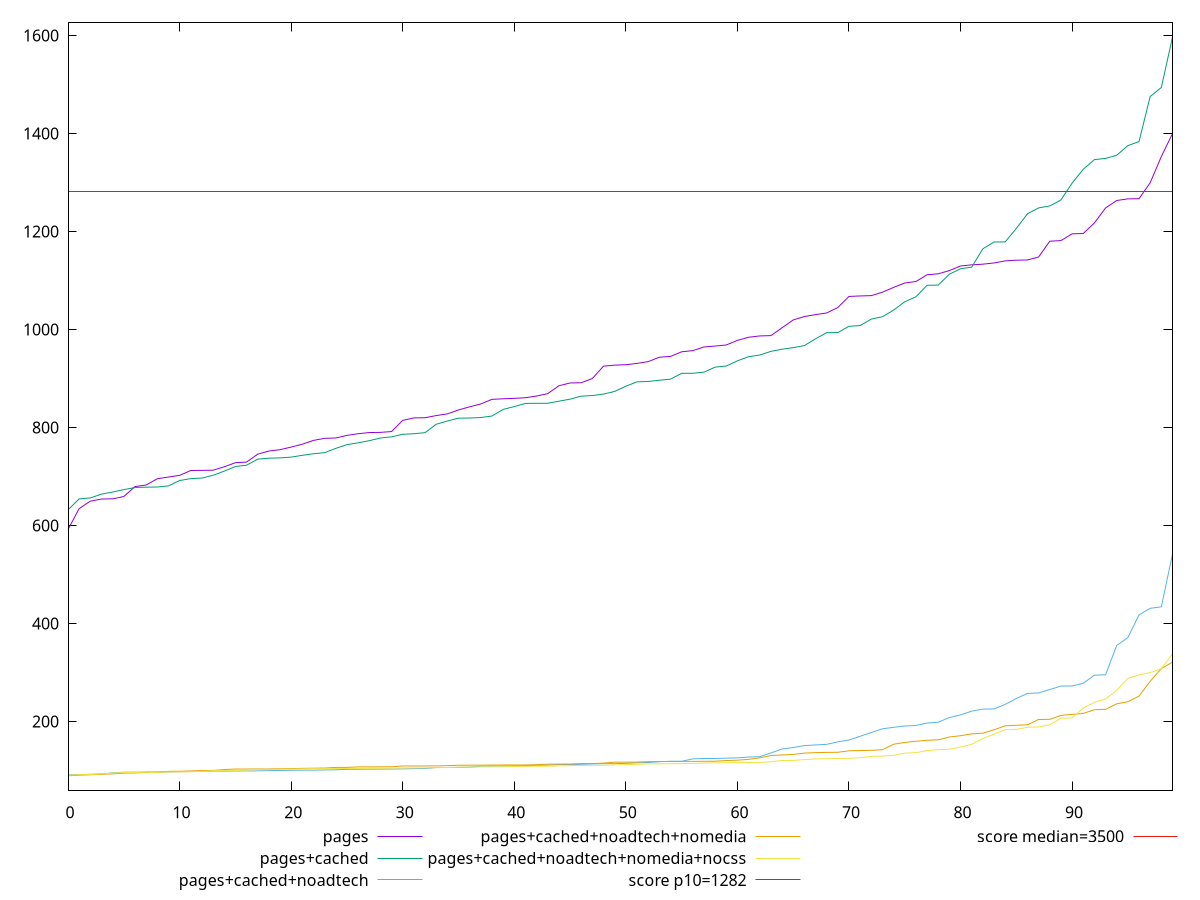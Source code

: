 reset

$pages <<EOF
0 591.6120000000008
1 634.436
2 649.5800000000005
3 654.0040000000004
4 654.336
5 659.1240000000003
6 679.3640000000003
7 682.5800000000002
8 695.296
9 698.8680000000005
10 702.2560000000003
11 712.1720000000001
12 712.4560000000005
13 712.7960000000005
14 719.7360000000001
15 728.0560000000003
16 729.3800000000006
17 745.4600000000003
18 751.8680000000004
19 754.6800000000006
20 759.9760000000005
21 765.8920000000003
22 773.5840000000005
23 777.8200000000004
24 778.5440000000006
25 783.8320000000001
26 787.1960000000004
27 789.5880000000004
28 789.9800000000005
29 791.6200000000005
30 814.4360000000001
31 819.5160000000003
32 819.86
33 824.2480000000004
34 827.7280000000007
35 835.7119999999999
36 842.1640000000003
37 848.0080000000004
38 857.3960000000004
39 858.476
40 859.4120000000001
41 860.6480000000004
42 864.1200000000003
43 869.0480000000002
44 885.0880000000004
45 890.7720000000003
46 891.2759999999993
47 899.9920000000002
48 925.124
49 927.1559999999993
50 928.0599999999991
51 930.6840000000007
52 934.3559999999999
53 943.3040000000001
54 945.024
55 954.3079999999997
56 956.8239999999997
57 964.2240000000003
58 966.0600000000002
59 968.3040000000001
60 977.7319999999993
61 984.0439999999999
62 986.7319999999997
63 987.4159999999996
64 1003.3159999999999
65 1019.3439999999994
66 1026.3079999999984
67 1030.268
68 1033.592
69 1044.6840000000004
70 1067.3279999999986
71 1068.3159999999993
72 1068.9719999999993
73 1076.0439999999987
74 1085.7759999999998
75 1094.7399999999984
76 1097.7879999999998
77 1111.5520000000001
78 1113.4879999999998
79 1120.1719999999993
80 1129.4359999999992
81 1131.799999999999
82 1133.1640000000002
83 1135.6319999999998
84 1139.8679999999993
85 1141.2879999999989
86 1141.7240000000002
87 1147.856
88 1180.0520000000004
89 1181.2640000000001
90 1195.1399999999996
91 1195.6439999999996
92 1217.332
93 1247.8520000000003
94 1263.0919999999994
95 1266.428
96 1266.7599999999993
97 1299.2440000000001
98 1352.8079999999995
99 1399.519999999999
EOF

$pagesCached <<EOF
0 631.8680000000002
1 654.2400000000007
2 656.2440000000004
3 664.0720000000001
4 668.1440000000003
5 673.2280000000005
6 677.4320000000004
7 678.1640000000004
8 678.5320000000002
9 680.8440000000002
10 691.7120000000003
11 695.5920000000003
12 696.7840000000004
13 702.5520000000004
14 710.8280000000003
15 720.3360000000002
16 722.9600000000003
17 735.3200000000002
18 737.3840000000001
19 737.8879999999999
20 739.4440000000002
21 743.1720000000003
22 746.3680000000003
23 748.5520000000001
24 757.3000000000002
25 764.9520000000002
26 768.5880000000002
27 773.004
28 778.5080000000003
29 780.8840000000005
30 786.0000000000002
31 787.2360000000003
32 789.3640000000003
33 806.4760000000006
34 813.16
35 818.9200000000001
36 819.2600000000003
37 820.24
38 823.3520000000005
39 836.8560000000004
40 842.6440000000003
41 849.0480000000002
42 849.3280000000003
43 849.3600000000004
44 853.6000000000001
45 857.7280000000003
46 863.8800000000001
47 865.1120000000002
48 868.1239999999999
49 873.5240000000002
50 884.1200000000005
51 893.104
52 893.8280000000004
53 896.3640000000004
54 898.5840000000003
55 910.4920000000002
56 910.5480000000006
57 912.8560000000004
58 923.0760000000002
59 925.3520000000004
60 936.0039999999989
61 944.2959999999999
62 947.7640000000006
63 955.2840000000003
64 959.6600000000004
65 962.8239999999994
66 967.0320000000002
67 980.8439999999997
68 993.5040000000006
69 993.5720000000001
70 1006.4080000000006
71 1007.8159999999995
72 1021.0480000000005
73 1025.9520000000002
74 1039.5400000000006
75 1056.4079999999994
76 1066.6280000000002
77 1090.119999999999
78 1090.4680000000003
79 1112.7199999999993
80 1123.8919999999994
81 1127.0839999999998
82 1164.4799999999998
83 1178.479999999999
84 1178.5799999999995
85 1206.0919999999996
86 1236.0159999999996
87 1247.9519999999998
88 1252.0279999999993
89 1264.2439999999988
90 1298.4439999999997
91 1326.8439999999991
92 1346.467999999999
93 1349.0200000000002
94 1355.356
95 1375.152
96 1383.307999999999
97 1475.2799999999993
98 1493.6879999999985
99 1596.5439999999992
EOF

$pagesCachedNoadtech <<EOF
0 91.132
1 91.86400000000002
2 92.32799999999999
3 92.832
4 95.20400000000001
5 96.51200000000001
6 96.62800000000001
7 96.884
8 96.99200000000005
9 97.28
10 97.79199999999999
11 98.172
12 98.69600000000001
13 98.868
14 98.99600000000001
15 99.084
16 99.228
17 99.33200000000002
18 99.93599999999999
19 100.10799999999998
20 100.484
21 100.696
22 100.74799999999999
23 101.19199999999998
24 101.47999999999996
25 102.39599999999999
26 102.64399999999998
27 102.78399999999999
28 102.90400000000002
29 103.052
30 103.36800000000001
31 104.01599999999996
32 104.16799999999999
33 105.74799999999996
34 105.74799999999999
35 106.328
36 106.82799999999996
37 108.81199999999997
38 109.10400000000001
39 109.27599999999998
40 109.66399999999999
41 110.11199999999998
42 110.68
43 110.99999999999999
44 112.18
45 112.20800000000003
46 112.66800000000002
47 113.45199999999997
48 113.952
49 113.98399999999995
50 114.62399999999997
51 115.72
52 116.39199999999998
53 117.99999999999999
54 118.80000000000003
55 118.80399999999997
56 123.83199999999997
57 124.932
58 124.93599999999998
59 125.24000000000001
60 125.83599999999998
61 127.476
62 128.28799999999998
63 135.85999999999993
64 143.952
65 146.99199999999996
66 150.80399999999997
67 152.192
68 153.416
69 158.56399999999996
70 162.288
71 169.92399999999998
72 177.61199999999997
73 185.156
74 188.17199999999997
75 190.84400000000002
76 191.87599999999998
77 196.86399999999995
78 198.63600000000002
79 208.1280000000001
80 213.63599999999997
81 221.22000000000003
82 225.26799999999997
83 225.73199999999997
84 235.012
85 247.096
86 257.31600000000003
87 258.34000000000003
88 265.22800000000007
89 272.376
90 272.52
91 278.03600000000006
92 294.58
93 295.29200000000003
94 355.2800000000001
95 371.34000000000003
96 417.576
97 431.032
98 433.9920000000001
99 541.6320000000001
EOF

$pagesCachedNoadtechNomedia <<EOF
0 89.30000000000001
1 90.484
2 91.34
3 92.44
4 93.19999999999999
5 94.72
6 95.08000000000004
7 96.16799999999999
8 96.392
9 98.412
10 98.59199999999998
11 99.04400000000001
12 100.06799999999998
13 100.17999999999999
14 101.9
15 103.072
16 103.11999999999996
17 103.18
18 103.21200000000003
19 103.744
20 103.972
21 104.464
22 104.756
23 105.03599999999999
24 106.37599999999999
25 106.48400000000001
26 107.36399999999999
27 107.38
28 107.58800000000002
29 107.63999999999999
30 109.304
31 109.332
32 109.372
33 109.49199999999999
34 109.91999999999999
35 110.81199999999998
36 110.88000000000004
37 111.00399999999999
38 111.088
39 111.304
40 111.34
41 111.39600000000002
42 111.87200000000001
43 113.056
44 113.14399999999998
45 113.32000000000001
46 114.28399999999996
47 114.30400000000002
48 115.068
49 117.06
50 117.11599999999999
51 117.27600000000001
52 118.16400000000002
53 118.42800000000003
54 118.52799999999999
55 118.61199999999998
56 118.71599999999998
57 118.792
58 119.04399999999997
59 120.39200000000002
60 121.132
61 122.75999999999996
62 125.80800000000004
63 130.52800000000002
64 131.78
65 132.864
66 135.57200000000003
67 136.50400000000005
68 137.004
69 137.18800000000002
70 140.27999999999994
71 140.79999999999995
72 141.276
73 142.48800000000003
74 153.62
75 157.34799999999998
76 159.684
77 161.764
78 162.64
79 168.416
80 171.04400000000004
81 174.82
82 176.26400000000004
83 183.144
84 191.248
85 192.43999999999994
86 193.288
87 204.3
88 204.35999999999999
89 212.51999999999995
90 214.56
91 216.57999999999998
92 224.104
93 224.832
94 236.15999999999994
95 240.404
96 251.88799999999998
97 282.104
98 308.14
99 321.15599999999995
EOF

$pagesCachedNoadtechNomediaNocss <<EOF
0 90.63600000000001
1 91.668
2 91.856
3 93.02400000000003
4 94.90400000000001
5 95.43999999999998
6 95.44800000000002
7 95.48799999999999
8 96.41199999999999
9 97.06800000000001
10 97.15600000000002
11 97.54400000000001
12 98.316
13 99.636
14 100.18
15 100.26800000000001
16 100.81200000000001
17 101.89199999999998
18 102.04399999999998
19 102.84800000000001
20 102.98000000000002
21 103.23600000000002
22 103.69199999999998
23 103.79200000000002
24 104.25599999999997
25 104.256
26 104.33999999999997
27 104.37599999999999
28 104.60799999999999
29 105.01999999999998
30 105.288
31 105.38799999999998
32 105.56
33 105.87999999999998
34 106.19599999999998
35 106.87199999999997
36 107.25999999999998
37 107.39599999999999
38 107.448
39 107.58799999999998
40 108.33199999999998
41 108.54400000000001
42 108.75200000000001
43 108.84
44 109.45199999999998
45 110.09999999999997
46 110.39600000000003
47 110.40799999999999
48 110.832
49 111.48400000000001
50 112.20400000000001
51 112.47200000000001
52 113.62399999999997
53 113.65599999999998
54 113.95199999999998
55 114.04400000000001
56 114.56800000000001
57 115.156
58 115.72799999999998
59 115.86800000000002
60 116.21600000000001
61 116.36800000000002
62 116.57200000000002
63 117.83599999999996
64 120.50799999999995
65 120.608
66 122.25200000000002
67 123.77199999999999
68 124.04000000000002
69 124.576
70 124.92799999999998
71 126.28399999999999
72 129.02399999999997
73 129.552
74 130.96800000000002
75 135.49200000000002
76 136.31999999999996
77 140.69199999999995
78 142.60399999999998
79 143.36399999999995
80 147.94000000000003
81 153.6
82 165.51999999999995
83 174.06
84 183.36399999999998
85 183.81599999999997
86 188.29999999999995
87 188.884
88 193.596
89 206.93999999999994
90 207.34
91 227.64
92 239.284
93 245.86
94 263.504
95 288.104
96 295.10799999999995
97 299.796
98 307.752
99 338.18399999999997
EOF

set key outside below
set xrange [0:99]
set yrange [59.155120000000025:1626.6888799999992]
set trange [59.155120000000025:1626.6888799999992]
set terminal svg size 640, 580 enhanced background rgb 'white'
set output "report_00017_2021-02-10T15-08-03.406Z/bootup-time/comparison/sorted/all_raw.svg"

plot $pages title "pages" with line, \
     $pagesCached title "pages+cached" with line, \
     $pagesCachedNoadtech title "pages+cached+noadtech" with line, \
     $pagesCachedNoadtechNomedia title "pages+cached+noadtech+nomedia" with line, \
     $pagesCachedNoadtechNomediaNocss title "pages+cached+noadtech+nomedia+nocss" with line, \
     1282 title "score p10=1282", \
     3500 title "score median=3500"

reset
